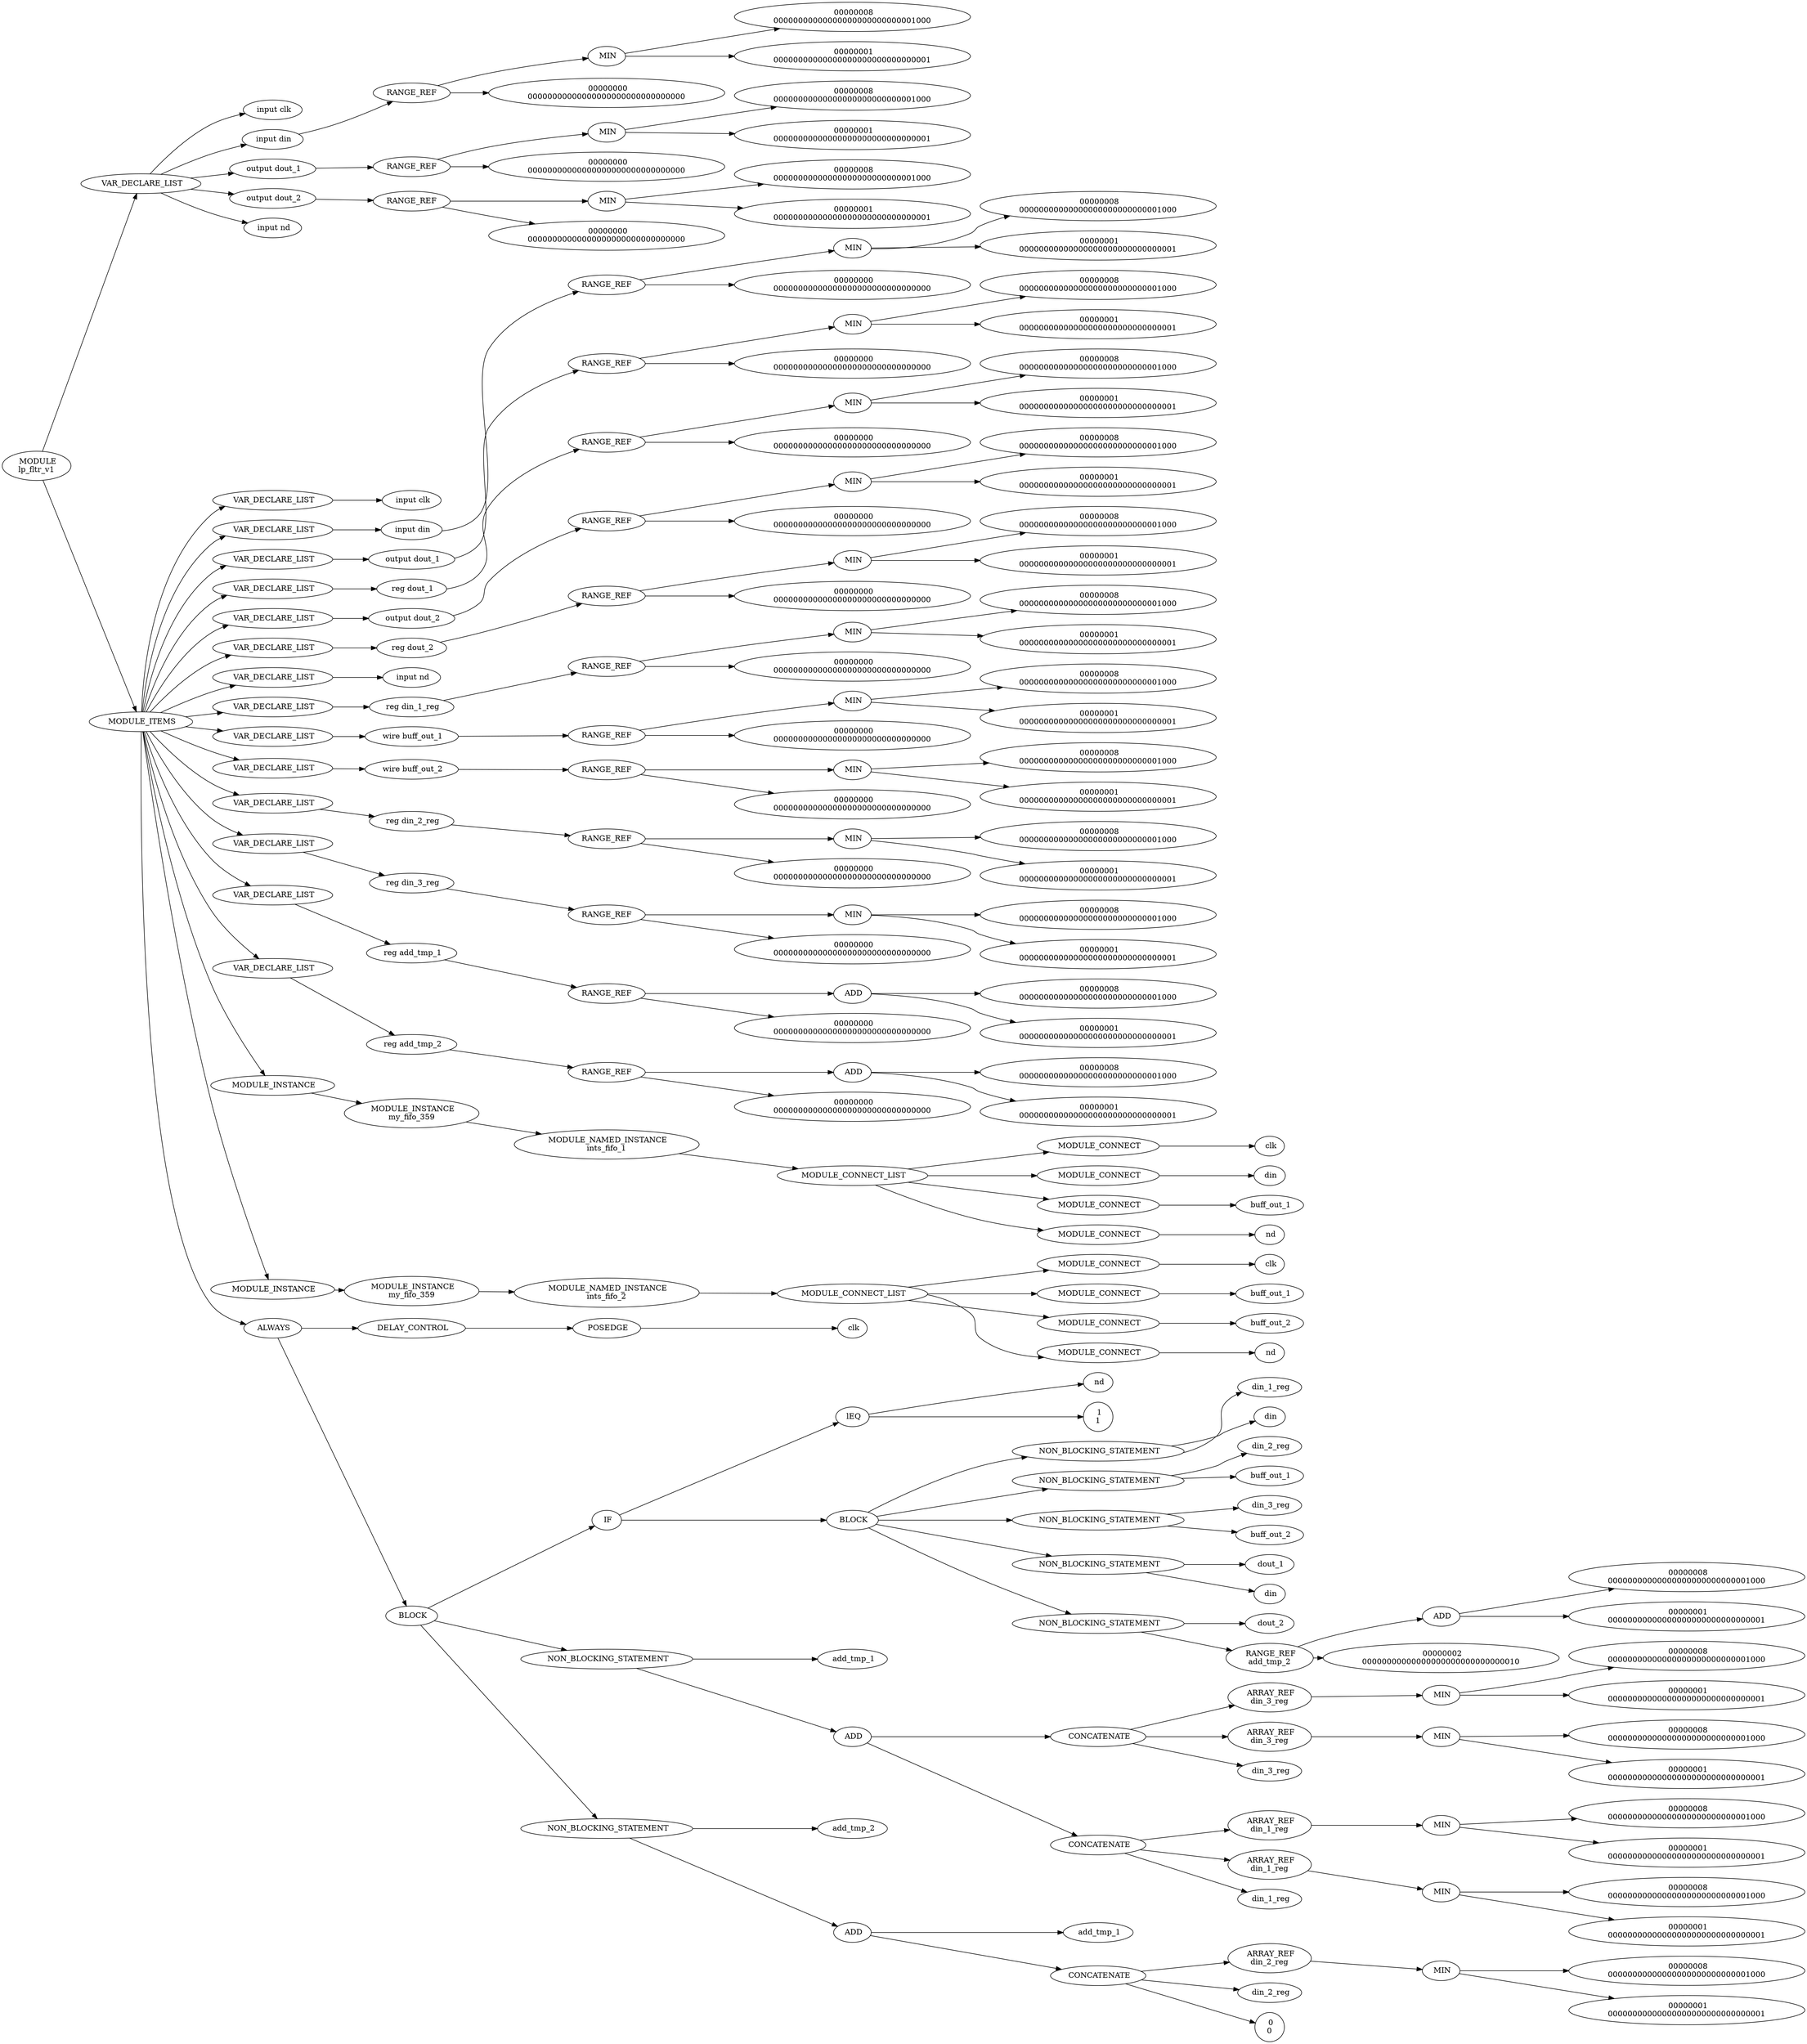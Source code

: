 digraph G {	
rankdir=LR;	
ranksep=.25;
	0 [label=< MODULE<br/>lp_fltr_v1>];
	1 [label=< VAR_DECLARE_LIST>];
	0 -> 1;
	2 [label=< input clk>];
	1 -> 2;
	3 [label=< input din>];
	1 -> 3;
	4 [label=<RANGE_REF>];
	3 -> 4;
	5 [label=< MIN>];
	4 -> 5;
	6 [label=< 00000008<br/>00000000000000000000000000001000>];
	5 -> 6;
	7 [label=< 00000001<br/>00000000000000000000000000000001>];
	5 -> 7;
	8 [label=< 00000000<br/>00000000000000000000000000000000>];
	4 -> 8;
	9 [label=< output dout_1>];
	1 -> 9;
	10 [label=<RANGE_REF>];
	9 -> 10;
	11 [label=< MIN>];
	10 -> 11;
	12 [label=< 00000008<br/>00000000000000000000000000001000>];
	11 -> 12;
	13 [label=< 00000001<br/>00000000000000000000000000000001>];
	11 -> 13;
	14 [label=< 00000000<br/>00000000000000000000000000000000>];
	10 -> 14;
	15 [label=< output dout_2>];
	1 -> 15;
	16 [label=<RANGE_REF>];
	15 -> 16;
	17 [label=< MIN>];
	16 -> 17;
	18 [label=< 00000008<br/>00000000000000000000000000001000>];
	17 -> 18;
	19 [label=< 00000001<br/>00000000000000000000000000000001>];
	17 -> 19;
	20 [label=< 00000000<br/>00000000000000000000000000000000>];
	16 -> 20;
	21 [label=< input nd>];
	1 -> 21;
	22 [label=< MODULE_ITEMS>];
	0 -> 22;
	23 [label=< VAR_DECLARE_LIST>];
	22 -> 23;
	24 [label=< input clk>];
	23 -> 24;
	25 [label=< VAR_DECLARE_LIST>];
	22 -> 25;
	26 [label=< input din>];
	25 -> 26;
	27 [label=<RANGE_REF>];
	26 -> 27;
	28 [label=< MIN>];
	27 -> 28;
	29 [label=< 00000008<br/>00000000000000000000000000001000>];
	28 -> 29;
	30 [label=< 00000001<br/>00000000000000000000000000000001>];
	28 -> 30;
	31 [label=< 00000000<br/>00000000000000000000000000000000>];
	27 -> 31;
	32 [label=< VAR_DECLARE_LIST>];
	22 -> 32;
	33 [label=< output dout_1>];
	32 -> 33;
	34 [label=<RANGE_REF>];
	33 -> 34;
	35 [label=< MIN>];
	34 -> 35;
	36 [label=< 00000008<br/>00000000000000000000000000001000>];
	35 -> 36;
	37 [label=< 00000001<br/>00000000000000000000000000000001>];
	35 -> 37;
	38 [label=< 00000000<br/>00000000000000000000000000000000>];
	34 -> 38;
	39 [label=< VAR_DECLARE_LIST>];
	22 -> 39;
	40 [label=< reg dout_1>];
	39 -> 40;
	41 [label=<RANGE_REF>];
	40 -> 41;
	42 [label=< MIN>];
	41 -> 42;
	43 [label=< 00000008<br/>00000000000000000000000000001000>];
	42 -> 43;
	44 [label=< 00000001<br/>00000000000000000000000000000001>];
	42 -> 44;
	45 [label=< 00000000<br/>00000000000000000000000000000000>];
	41 -> 45;
	46 [label=< VAR_DECLARE_LIST>];
	22 -> 46;
	47 [label=< output dout_2>];
	46 -> 47;
	48 [label=<RANGE_REF>];
	47 -> 48;
	49 [label=< MIN>];
	48 -> 49;
	50 [label=< 00000008<br/>00000000000000000000000000001000>];
	49 -> 50;
	51 [label=< 00000001<br/>00000000000000000000000000000001>];
	49 -> 51;
	52 [label=< 00000000<br/>00000000000000000000000000000000>];
	48 -> 52;
	53 [label=< VAR_DECLARE_LIST>];
	22 -> 53;
	54 [label=< reg dout_2>];
	53 -> 54;
	55 [label=<RANGE_REF>];
	54 -> 55;
	56 [label=< MIN>];
	55 -> 56;
	57 [label=< 00000008<br/>00000000000000000000000000001000>];
	56 -> 57;
	58 [label=< 00000001<br/>00000000000000000000000000000001>];
	56 -> 58;
	59 [label=< 00000000<br/>00000000000000000000000000000000>];
	55 -> 59;
	60 [label=< VAR_DECLARE_LIST>];
	22 -> 60;
	61 [label=< input nd>];
	60 -> 61;
	62 [label=< VAR_DECLARE_LIST>];
	22 -> 62;
	63 [label=< reg din_1_reg>];
	62 -> 63;
	64 [label=<RANGE_REF>];
	63 -> 64;
	65 [label=< MIN>];
	64 -> 65;
	66 [label=< 00000008<br/>00000000000000000000000000001000>];
	65 -> 66;
	67 [label=< 00000001<br/>00000000000000000000000000000001>];
	65 -> 67;
	68 [label=< 00000000<br/>00000000000000000000000000000000>];
	64 -> 68;
	69 [label=< VAR_DECLARE_LIST>];
	22 -> 69;
	70 [label=< wire buff_out_1>];
	69 -> 70;
	71 [label=<RANGE_REF>];
	70 -> 71;
	72 [label=< MIN>];
	71 -> 72;
	73 [label=< 00000008<br/>00000000000000000000000000001000>];
	72 -> 73;
	74 [label=< 00000001<br/>00000000000000000000000000000001>];
	72 -> 74;
	75 [label=< 00000000<br/>00000000000000000000000000000000>];
	71 -> 75;
	76 [label=< VAR_DECLARE_LIST>];
	22 -> 76;
	77 [label=< wire buff_out_2>];
	76 -> 77;
	78 [label=<RANGE_REF>];
	77 -> 78;
	79 [label=< MIN>];
	78 -> 79;
	80 [label=< 00000008<br/>00000000000000000000000000001000>];
	79 -> 80;
	81 [label=< 00000001<br/>00000000000000000000000000000001>];
	79 -> 81;
	82 [label=< 00000000<br/>00000000000000000000000000000000>];
	78 -> 82;
	83 [label=< VAR_DECLARE_LIST>];
	22 -> 83;
	84 [label=< reg din_2_reg>];
	83 -> 84;
	85 [label=<RANGE_REF>];
	84 -> 85;
	86 [label=< MIN>];
	85 -> 86;
	87 [label=< 00000008<br/>00000000000000000000000000001000>];
	86 -> 87;
	88 [label=< 00000001<br/>00000000000000000000000000000001>];
	86 -> 88;
	89 [label=< 00000000<br/>00000000000000000000000000000000>];
	85 -> 89;
	90 [label=< VAR_DECLARE_LIST>];
	22 -> 90;
	91 [label=< reg din_3_reg>];
	90 -> 91;
	92 [label=<RANGE_REF>];
	91 -> 92;
	93 [label=< MIN>];
	92 -> 93;
	94 [label=< 00000008<br/>00000000000000000000000000001000>];
	93 -> 94;
	95 [label=< 00000001<br/>00000000000000000000000000000001>];
	93 -> 95;
	96 [label=< 00000000<br/>00000000000000000000000000000000>];
	92 -> 96;
	97 [label=< VAR_DECLARE_LIST>];
	22 -> 97;
	98 [label=< reg add_tmp_1>];
	97 -> 98;
	99 [label=<RANGE_REF>];
	98 -> 99;
	100 [label=< ADD>];
	99 -> 100;
	101 [label=< 00000008<br/>00000000000000000000000000001000>];
	100 -> 101;
	102 [label=< 00000001<br/>00000000000000000000000000000001>];
	100 -> 102;
	103 [label=< 00000000<br/>00000000000000000000000000000000>];
	99 -> 103;
	104 [label=< VAR_DECLARE_LIST>];
	22 -> 104;
	105 [label=< reg add_tmp_2>];
	104 -> 105;
	106 [label=<RANGE_REF>];
	105 -> 106;
	107 [label=< ADD>];
	106 -> 107;
	108 [label=< 00000008<br/>00000000000000000000000000001000>];
	107 -> 108;
	109 [label=< 00000001<br/>00000000000000000000000000000001>];
	107 -> 109;
	110 [label=< 00000000<br/>00000000000000000000000000000000>];
	106 -> 110;
	111 [label=< MODULE_INSTANCE>];
	22 -> 111;
	112 [label=< MODULE_INSTANCE<br/>my_fifo_359>];
	111 -> 112;
	113 [label=< MODULE_NAMED_INSTANCE<br/>ints_fifo_1>];
	112 -> 113;
	114 [label=< MODULE_CONNECT_LIST>];
	113 -> 114;
	115 [label=< MODULE_CONNECT>];
	114 -> 115;
	116 [label=< clk>];
	115 -> 116;
	117 [label=< MODULE_CONNECT>];
	114 -> 117;
	118 [label=< din>];
	117 -> 118;
	119 [label=< MODULE_CONNECT>];
	114 -> 119;
	120 [label=< buff_out_1>];
	119 -> 120;
	121 [label=< MODULE_CONNECT>];
	114 -> 121;
	122 [label=< nd>];
	121 -> 122;
	123 [label=< MODULE_INSTANCE>];
	22 -> 123;
	124 [label=< MODULE_INSTANCE<br/>my_fifo_359>];
	123 -> 124;
	125 [label=< MODULE_NAMED_INSTANCE<br/>ints_fifo_2>];
	124 -> 125;
	126 [label=< MODULE_CONNECT_LIST>];
	125 -> 126;
	127 [label=< MODULE_CONNECT>];
	126 -> 127;
	128 [label=< clk>];
	127 -> 128;
	129 [label=< MODULE_CONNECT>];
	126 -> 129;
	130 [label=< buff_out_1>];
	129 -> 130;
	131 [label=< MODULE_CONNECT>];
	126 -> 131;
	132 [label=< buff_out_2>];
	131 -> 132;
	133 [label=< MODULE_CONNECT>];
	126 -> 133;
	134 [label=< nd>];
	133 -> 134;
	135 [label=< ALWAYS>];
	22 -> 135;
	136 [label=< DELAY_CONTROL>];
	135 -> 136;
	137 [label=< POSEDGE>];
	136 -> 137;
	138 [label=< clk>];
	137 -> 138;
	139 [label=< BLOCK>];
	135 -> 139;
	140 [label=< IF>];
	139 -> 140;
	141 [label=< lEQ>];
	140 -> 141;
	142 [label=< nd>];
	141 -> 142;
	143 [label=< 1<br/>1>];
	141 -> 143;
	144 [label=< BLOCK>];
	140 -> 144;
	145 [label=< NON_BLOCKING_STATEMENT>];
	144 -> 145;
	146 [label=< din_1_reg>];
	145 -> 146;
	147 [label=< din>];
	145 -> 147;
	148 [label=< NON_BLOCKING_STATEMENT>];
	144 -> 148;
	149 [label=< din_2_reg>];
	148 -> 149;
	150 [label=< buff_out_1>];
	148 -> 150;
	151 [label=< NON_BLOCKING_STATEMENT>];
	144 -> 151;
	152 [label=< din_3_reg>];
	151 -> 152;
	153 [label=< buff_out_2>];
	151 -> 153;
	154 [label=< NON_BLOCKING_STATEMENT>];
	144 -> 154;
	155 [label=< dout_1>];
	154 -> 155;
	156 [label=< din>];
	154 -> 156;
	157 [label=< NON_BLOCKING_STATEMENT>];
	144 -> 157;
	158 [label=< dout_2>];
	157 -> 158;
	159 [label=< RANGE_REF<br/>add_tmp_2>];
	157 -> 159;
	160 [label=< ADD>];
	159 -> 160;
	161 [label=< 00000008<br/>00000000000000000000000000001000>];
	160 -> 161;
	162 [label=< 00000001<br/>00000000000000000000000000000001>];
	160 -> 162;
	163 [label=< 00000002<br/>00000000000000000000000000000010>];
	159 -> 163;
	164 [label=< NON_BLOCKING_STATEMENT>];
	139 -> 164;
	165 [label=< add_tmp_1>];
	164 -> 165;
	166 [label=< ADD>];
	164 -> 166;
	167 [label=< CONCATENATE>];
	166 -> 167;
	168 [label=< ARRAY_REF<br/>din_3_reg>];
	167 -> 168;
	169 [label=< MIN>];
	168 -> 169;
	170 [label=< 00000008<br/>00000000000000000000000000001000>];
	169 -> 170;
	171 [label=< 00000001<br/>00000000000000000000000000000001>];
	169 -> 171;
	172 [label=< ARRAY_REF<br/>din_3_reg>];
	167 -> 172;
	173 [label=< MIN>];
	172 -> 173;
	174 [label=< 00000008<br/>00000000000000000000000000001000>];
	173 -> 174;
	175 [label=< 00000001<br/>00000000000000000000000000000001>];
	173 -> 175;
	176 [label=< din_3_reg>];
	167 -> 176;
	177 [label=< CONCATENATE>];
	166 -> 177;
	178 [label=< ARRAY_REF<br/>din_1_reg>];
	177 -> 178;
	179 [label=< MIN>];
	178 -> 179;
	180 [label=< 00000008<br/>00000000000000000000000000001000>];
	179 -> 180;
	181 [label=< 00000001<br/>00000000000000000000000000000001>];
	179 -> 181;
	182 [label=< ARRAY_REF<br/>din_1_reg>];
	177 -> 182;
	183 [label=< MIN>];
	182 -> 183;
	184 [label=< 00000008<br/>00000000000000000000000000001000>];
	183 -> 184;
	185 [label=< 00000001<br/>00000000000000000000000000000001>];
	183 -> 185;
	186 [label=< din_1_reg>];
	177 -> 186;
	187 [label=< NON_BLOCKING_STATEMENT>];
	139 -> 187;
	188 [label=< add_tmp_2>];
	187 -> 188;
	189 [label=< ADD>];
	187 -> 189;
	190 [label=< add_tmp_1>];
	189 -> 190;
	191 [label=< CONCATENATE>];
	189 -> 191;
	192 [label=< ARRAY_REF<br/>din_2_reg>];
	191 -> 192;
	193 [label=< MIN>];
	192 -> 193;
	194 [label=< 00000008<br/>00000000000000000000000000001000>];
	193 -> 194;
	195 [label=< 00000001<br/>00000000000000000000000000000001>];
	193 -> 195;
	196 [label=< din_2_reg>];
	191 -> 196;
	197 [label=< 0<br/>0>];
	191 -> 197;
}
